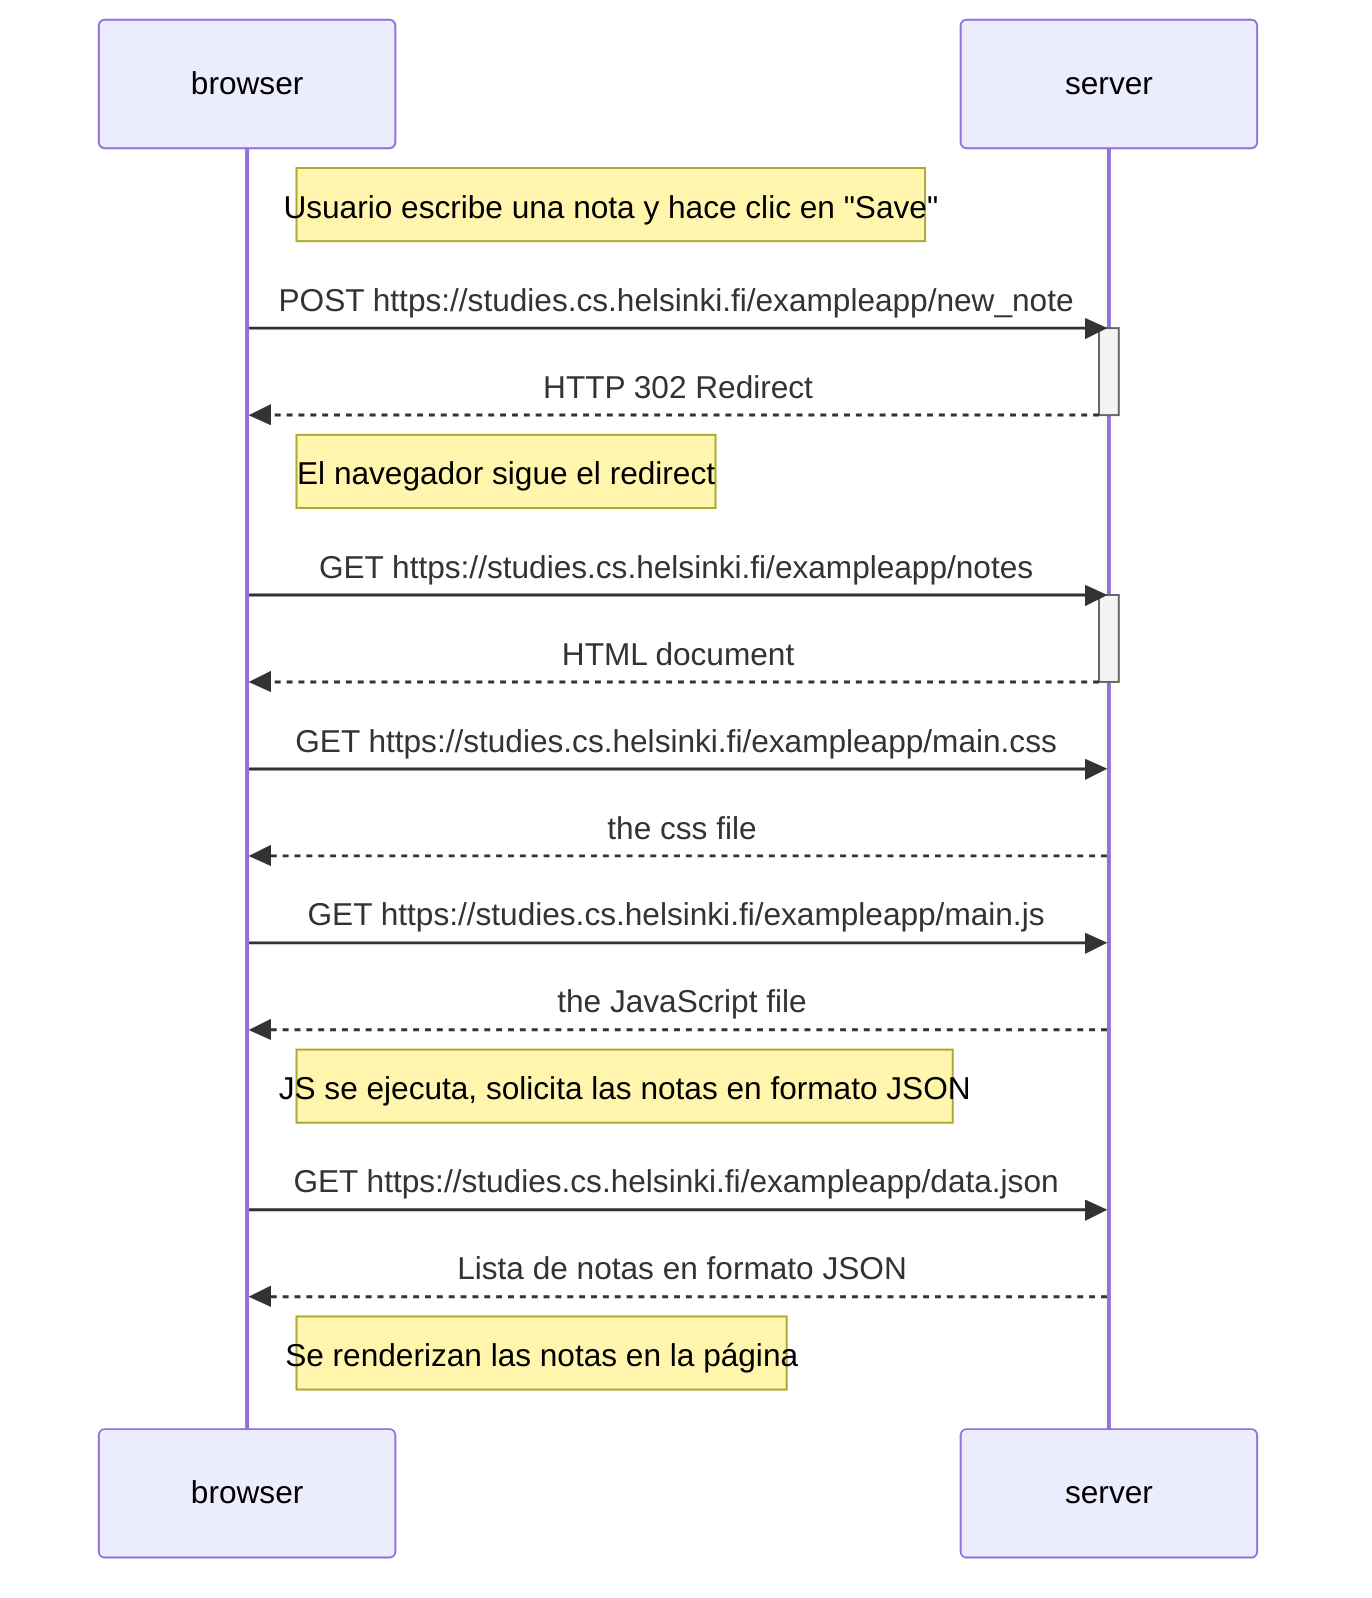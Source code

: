 sequenceDiagram
    participant browser
    participant server

    Note right of browser: Usuario escribe una nota y hace clic en "Save"
    browser->>server: POST https://studies.cs.helsinki.fi/exampleapp/new_note
    activate server
    server-->>browser: HTTP 302 Redirect
    deactivate server

    Note right of browser: El navegador sigue el redirect
    browser->>server: GET https://studies.cs.helsinki.fi/exampleapp/notes
    activate server
    server-->>browser: HTML document
    deactivate server

    browser->>server: GET https://studies.cs.helsinki.fi/exampleapp/main.css
    server-->>browser: the css file

    browser->>server: GET https://studies.cs.helsinki.fi/exampleapp/main.js
    server-->>browser: the JavaScript file

    Note right of browser: JS se ejecuta, solicita las notas en formato JSON

    browser->>server: GET https://studies.cs.helsinki.fi/exampleapp/data.json
    server-->>browser: Lista de notas en formato JSON

    Note right of browser: Se renderizan las notas en la página